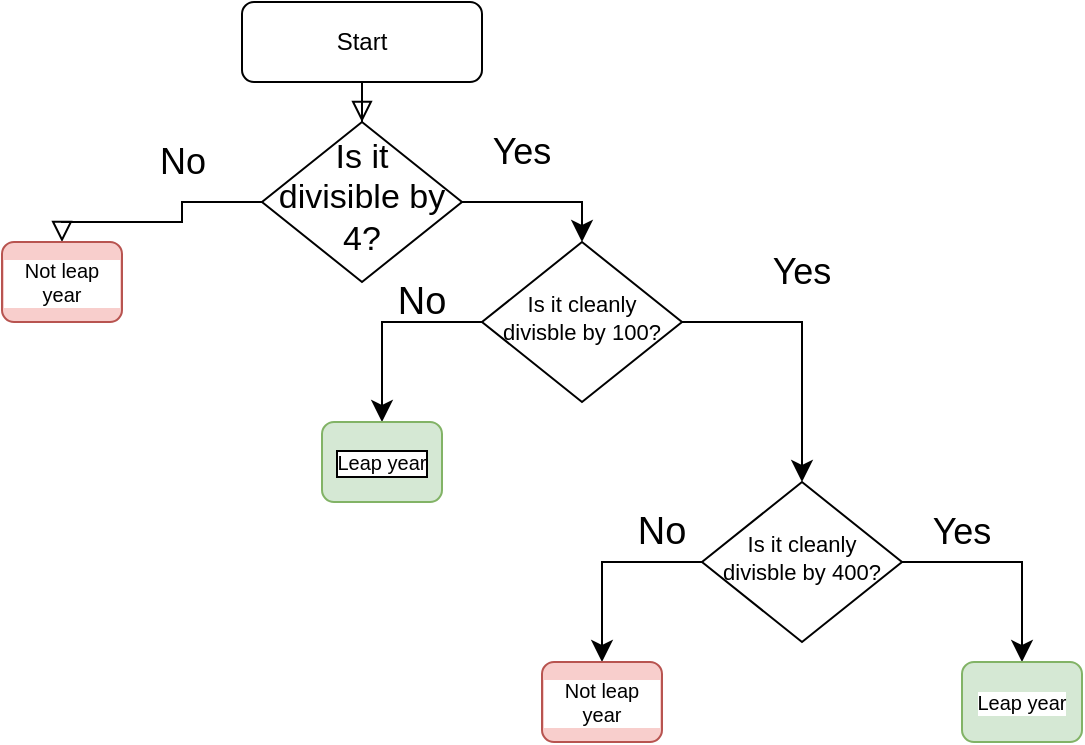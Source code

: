 <mxfile version="20.8.16" type="github">
  <diagram id="C5RBs43oDa-KdzZeNtuy" name="Page-1">
    <mxGraphModel dx="954" dy="534" grid="1" gridSize="10" guides="1" tooltips="1" connect="1" arrows="1" fold="1" page="1" pageScale="1" pageWidth="827" pageHeight="1169" math="0" shadow="0">
      <root>
        <mxCell id="WIyWlLk6GJQsqaUBKTNV-0" />
        <mxCell id="WIyWlLk6GJQsqaUBKTNV-1" parent="WIyWlLk6GJQsqaUBKTNV-0" />
        <mxCell id="WIyWlLk6GJQsqaUBKTNV-2" value="" style="rounded=0;html=1;jettySize=auto;orthogonalLoop=1;fontSize=11;endArrow=block;endFill=0;endSize=8;strokeWidth=1;shadow=0;labelBackgroundColor=none;edgeStyle=orthogonalEdgeStyle;" parent="WIyWlLk6GJQsqaUBKTNV-1" source="WIyWlLk6GJQsqaUBKTNV-3" target="WIyWlLk6GJQsqaUBKTNV-6" edge="1">
          <mxGeometry relative="1" as="geometry" />
        </mxCell>
        <mxCell id="WIyWlLk6GJQsqaUBKTNV-3" value="Start" style="rounded=1;whiteSpace=wrap;html=1;fontSize=12;glass=0;strokeWidth=1;shadow=0;" parent="WIyWlLk6GJQsqaUBKTNV-1" vertex="1">
          <mxGeometry x="160" y="80" width="120" height="40" as="geometry" />
        </mxCell>
        <mxCell id="WIyWlLk6GJQsqaUBKTNV-5" value="No" style="edgeStyle=orthogonalEdgeStyle;rounded=0;html=1;jettySize=auto;orthogonalLoop=1;fontSize=18;endArrow=block;endFill=0;endSize=8;strokeWidth=1;shadow=0;labelBackgroundColor=none;exitX=0;exitY=0.5;exitDx=0;exitDy=0;" parent="WIyWlLk6GJQsqaUBKTNV-1" source="WIyWlLk6GJQsqaUBKTNV-6" target="xcItgNPWobeqejIkE6Rc-1" edge="1">
          <mxGeometry x="-0.333" y="-20" relative="1" as="geometry">
            <mxPoint x="20" y="-20" as="offset" />
            <mxPoint x="220" y="140" as="sourcePoint" />
            <mxPoint x="50" y="190" as="targetPoint" />
            <Array as="points">
              <mxPoint x="130" y="180" />
              <mxPoint x="130" y="190" />
              <mxPoint x="70" y="190" />
            </Array>
          </mxGeometry>
        </mxCell>
        <mxCell id="WIyWlLk6GJQsqaUBKTNV-6" value="&lt;font style=&quot;font-size: 17px;&quot;&gt;Is it divisible by 4?&lt;/font&gt;" style="rhombus;whiteSpace=wrap;html=1;shadow=0;fontFamily=Helvetica;fontSize=17;align=center;strokeWidth=1;spacing=6;spacingTop=-4;" parent="WIyWlLk6GJQsqaUBKTNV-1" vertex="1">
          <mxGeometry x="170" y="140" width="100" height="80" as="geometry" />
        </mxCell>
        <mxCell id="xcItgNPWobeqejIkE6Rc-1" value="Not leap year" style="rounded=1;whiteSpace=wrap;html=1;fontSize=10;labelBackgroundColor=#FFFFFF;fillColor=#f8cecc;strokeColor=#b85450;" vertex="1" parent="WIyWlLk6GJQsqaUBKTNV-1">
          <mxGeometry x="40" y="200" width="60" height="40" as="geometry" />
        </mxCell>
        <mxCell id="xcItgNPWobeqejIkE6Rc-7" value="Is it cleanly divisble by 100?" style="rhombus;whiteSpace=wrap;html=1;shadow=0;fontFamily=Helvetica;fontSize=11;align=center;strokeWidth=1;spacing=6;spacingTop=-4;verticalAlign=middle;" vertex="1" parent="WIyWlLk6GJQsqaUBKTNV-1">
          <mxGeometry x="280" y="200" width="100" height="80" as="geometry" />
        </mxCell>
        <mxCell id="xcItgNPWobeqejIkE6Rc-8" value="" style="edgeStyle=segmentEdgeStyle;endArrow=classic;html=1;curved=0;rounded=0;endSize=8;startSize=8;fontSize=18;exitX=1;exitY=0.5;exitDx=0;exitDy=0;entryX=0.5;entryY=0;entryDx=0;entryDy=0;" edge="1" parent="WIyWlLk6GJQsqaUBKTNV-1" source="WIyWlLk6GJQsqaUBKTNV-6" target="xcItgNPWobeqejIkE6Rc-7">
          <mxGeometry width="50" height="50" relative="1" as="geometry">
            <mxPoint x="150" y="340" as="sourcePoint" />
            <mxPoint x="200" y="290" as="targetPoint" />
            <Array as="points">
              <mxPoint x="330" y="180" />
            </Array>
          </mxGeometry>
        </mxCell>
        <mxCell id="xcItgNPWobeqejIkE6Rc-10" value="Yes" style="text;html=1;strokeColor=none;fillColor=none;align=center;verticalAlign=middle;whiteSpace=wrap;rounded=0;fontSize=18;" vertex="1" parent="WIyWlLk6GJQsqaUBKTNV-1">
          <mxGeometry x="270" y="140" width="60" height="30" as="geometry" />
        </mxCell>
        <mxCell id="xcItgNPWobeqejIkE6Rc-11" value="Is it cleanly divisble by 400?" style="rhombus;whiteSpace=wrap;html=1;shadow=0;fontFamily=Helvetica;fontSize=11;align=center;strokeWidth=1;spacing=6;spacingTop=-4;verticalAlign=middle;" vertex="1" parent="WIyWlLk6GJQsqaUBKTNV-1">
          <mxGeometry x="390" y="320" width="100" height="80" as="geometry" />
        </mxCell>
        <mxCell id="xcItgNPWobeqejIkE6Rc-12" value="" style="edgeStyle=segmentEdgeStyle;endArrow=classic;html=1;curved=0;rounded=0;endSize=8;startSize=8;fontSize=18;exitX=1;exitY=0.5;exitDx=0;exitDy=0;entryX=0.5;entryY=0;entryDx=0;entryDy=0;" edge="1" parent="WIyWlLk6GJQsqaUBKTNV-1" target="xcItgNPWobeqejIkE6Rc-11">
          <mxGeometry width="50" height="50" relative="1" as="geometry">
            <mxPoint x="380" y="240" as="sourcePoint" />
            <mxPoint x="440" y="260" as="targetPoint" />
            <Array as="points">
              <mxPoint x="440" y="240" />
            </Array>
          </mxGeometry>
        </mxCell>
        <mxCell id="xcItgNPWobeqejIkE6Rc-13" value="" style="edgeStyle=segmentEdgeStyle;endArrow=classic;html=1;curved=0;rounded=0;endSize=8;startSize=8;fontSize=18;exitX=0;exitY=0.5;exitDx=0;exitDy=0;" edge="1" parent="WIyWlLk6GJQsqaUBKTNV-1" source="xcItgNPWobeqejIkE6Rc-7">
          <mxGeometry width="50" height="50" relative="1" as="geometry">
            <mxPoint x="390" y="250" as="sourcePoint" />
            <mxPoint x="230" y="290" as="targetPoint" />
            <Array as="points">
              <mxPoint x="230" y="240" />
            </Array>
          </mxGeometry>
        </mxCell>
        <mxCell id="xcItgNPWobeqejIkE6Rc-14" value="No" style="text;html=1;strokeColor=none;fillColor=none;align=center;verticalAlign=middle;whiteSpace=wrap;rounded=0;fontSize=19;" vertex="1" parent="WIyWlLk6GJQsqaUBKTNV-1">
          <mxGeometry x="220" y="215" width="60" height="30" as="geometry" />
        </mxCell>
        <mxCell id="xcItgNPWobeqejIkE6Rc-17" value="Leap year" style="rounded=1;whiteSpace=wrap;html=1;fontSize=10;labelBackgroundColor=#FFFFFF;fillColor=#d5e8d4;strokeColor=#82b366;labelBorderColor=default;glass=0;shadow=0;" vertex="1" parent="WIyWlLk6GJQsqaUBKTNV-1">
          <mxGeometry x="200" y="290" width="60" height="40" as="geometry" />
        </mxCell>
        <mxCell id="xcItgNPWobeqejIkE6Rc-18" value="Yes" style="text;html=1;strokeColor=none;fillColor=none;align=center;verticalAlign=middle;whiteSpace=wrap;rounded=0;fontSize=18;" vertex="1" parent="WIyWlLk6GJQsqaUBKTNV-1">
          <mxGeometry x="410" y="200" width="60" height="30" as="geometry" />
        </mxCell>
        <mxCell id="xcItgNPWobeqejIkE6Rc-19" value="" style="edgeStyle=segmentEdgeStyle;endArrow=classic;html=1;curved=0;rounded=0;endSize=8;startSize=8;fontSize=18;exitX=0;exitY=0.5;exitDx=0;exitDy=0;" edge="1" parent="WIyWlLk6GJQsqaUBKTNV-1">
          <mxGeometry width="50" height="50" relative="1" as="geometry">
            <mxPoint x="390" y="360" as="sourcePoint" />
            <mxPoint x="340" y="410" as="targetPoint" />
            <Array as="points">
              <mxPoint x="340" y="360" />
            </Array>
          </mxGeometry>
        </mxCell>
        <mxCell id="xcItgNPWobeqejIkE6Rc-20" value="" style="edgeStyle=segmentEdgeStyle;endArrow=classic;html=1;curved=0;rounded=0;endSize=8;startSize=8;fontSize=18;exitX=1;exitY=0.5;exitDx=0;exitDy=0;" edge="1" parent="WIyWlLk6GJQsqaUBKTNV-1">
          <mxGeometry width="50" height="50" relative="1" as="geometry">
            <mxPoint x="490" y="360" as="sourcePoint" />
            <mxPoint x="550" y="410" as="targetPoint" />
            <Array as="points">
              <mxPoint x="550" y="360" />
            </Array>
          </mxGeometry>
        </mxCell>
        <mxCell id="xcItgNPWobeqejIkE6Rc-21" value="Not leap year" style="rounded=1;whiteSpace=wrap;html=1;fontSize=10;labelBackgroundColor=#FFFFFF;fillColor=#f8cecc;strokeColor=#b85450;" vertex="1" parent="WIyWlLk6GJQsqaUBKTNV-1">
          <mxGeometry x="310" y="410" width="60" height="40" as="geometry" />
        </mxCell>
        <mxCell id="xcItgNPWobeqejIkE6Rc-22" value="Yes" style="text;html=1;strokeColor=none;fillColor=none;align=center;verticalAlign=middle;whiteSpace=wrap;rounded=0;fontSize=18;" vertex="1" parent="WIyWlLk6GJQsqaUBKTNV-1">
          <mxGeometry x="490" y="330" width="60" height="30" as="geometry" />
        </mxCell>
        <mxCell id="xcItgNPWobeqejIkE6Rc-23" value="No" style="text;html=1;strokeColor=none;fillColor=none;align=center;verticalAlign=middle;whiteSpace=wrap;rounded=0;fontSize=19;" vertex="1" parent="WIyWlLk6GJQsqaUBKTNV-1">
          <mxGeometry x="340" y="330" width="60" height="30" as="geometry" />
        </mxCell>
        <mxCell id="xcItgNPWobeqejIkE6Rc-24" value="Leap year" style="rounded=1;whiteSpace=wrap;html=1;fontSize=10;labelBackgroundColor=#FFFFFF;fillColor=#d5e8d4;strokeColor=#82b366;" vertex="1" parent="WIyWlLk6GJQsqaUBKTNV-1">
          <mxGeometry x="520" y="410" width="60" height="40" as="geometry" />
        </mxCell>
      </root>
    </mxGraphModel>
  </diagram>
</mxfile>
